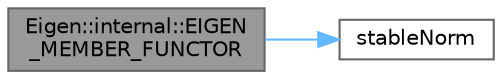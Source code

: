 digraph "Eigen::internal::EIGEN_MEMBER_FUNCTOR"
{
 // LATEX_PDF_SIZE
  bgcolor="transparent";
  edge [fontname=Helvetica,fontsize=10,labelfontname=Helvetica,labelfontsize=10];
  node [fontname=Helvetica,fontsize=10,shape=box,height=0.2,width=0.4];
  rankdir="LR";
  Node1 [id="Node000001",label="Eigen::internal::EIGEN\l_MEMBER_FUNCTOR",height=0.2,width=0.4,color="gray40", fillcolor="grey60", style="filled", fontcolor="black",tooltip=" "];
  Node1 -> Node2 [id="edge1_Node000001_Node000002",color="steelblue1",style="solid",tooltip=" "];
  Node2 [id="Node000002",label="stableNorm",height=0.2,width=0.4,color="grey40", fillcolor="white", style="filled",URL="$bench__norm_8cpp.html#af4309b3b473c5947f559bea32314ff9d",tooltip=" "];
}
